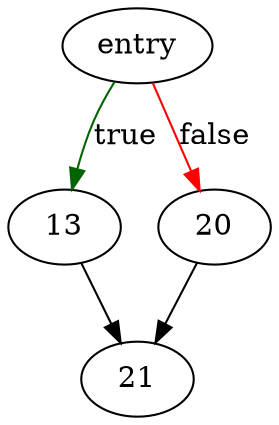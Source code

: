 digraph "sqlite3ValueFromExpr" {
	// Node definitions.
	5 [label=entry];
	13;
	20;
	21;

	// Edge definitions.
	5 -> 13 [
		color=darkgreen
		label=true
	];
	5 -> 20 [
		color=red
		label=false
	];
	13 -> 21;
	20 -> 21;
}